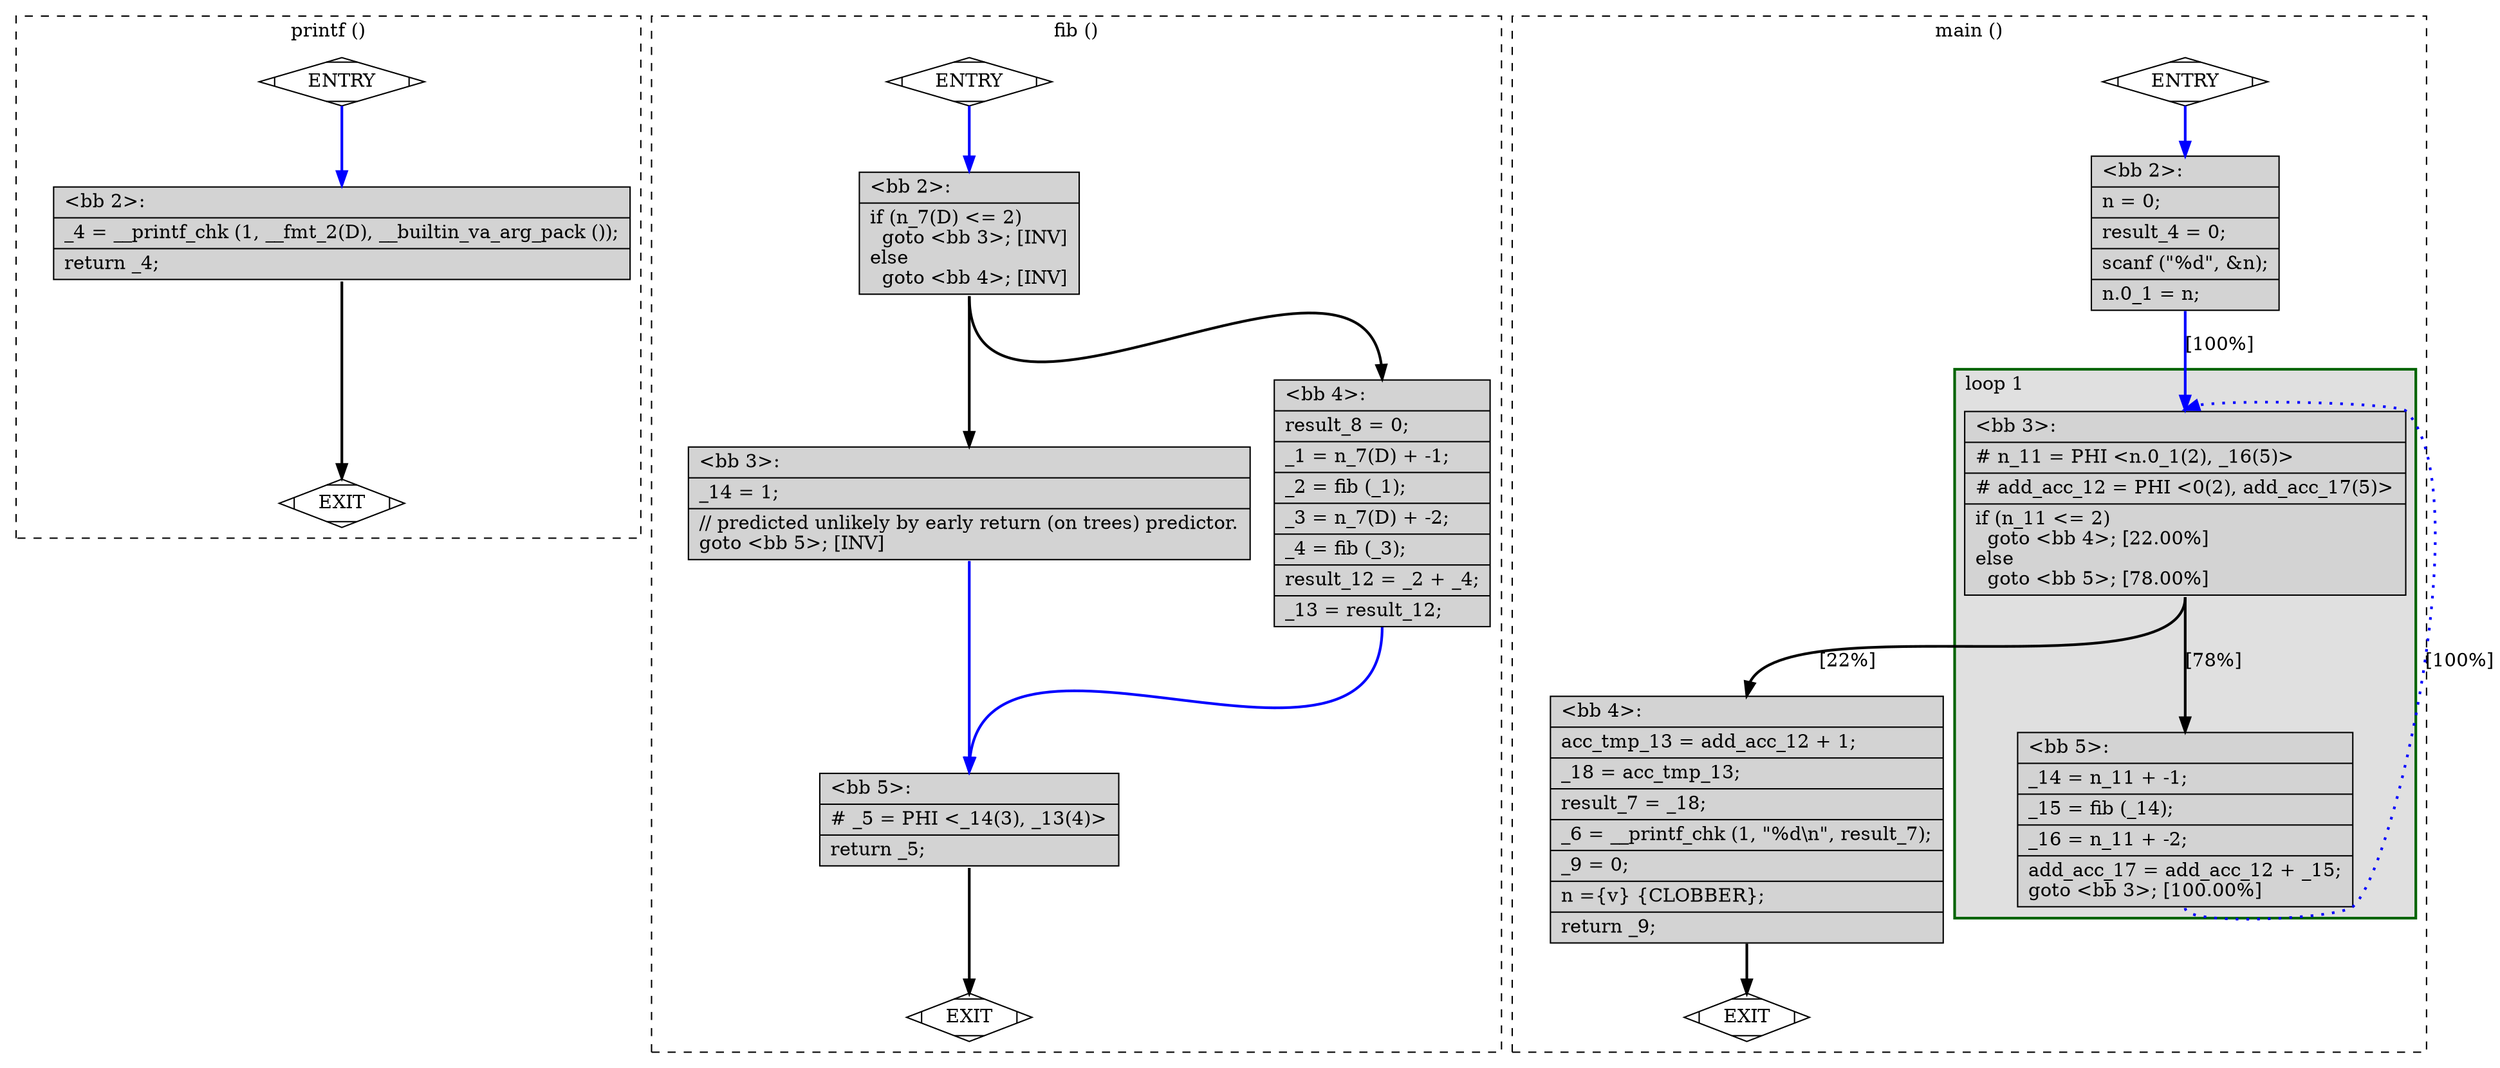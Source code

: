 digraph "a-fib_1.c.031t.objsz1" {
overlap=false;
subgraph "cluster_printf" {
	style="dashed";
	color="black";
	label="printf ()";
	fn_15_basic_block_0 [shape=Mdiamond,style=filled,fillcolor=white,label="ENTRY"];

	fn_15_basic_block_1 [shape=Mdiamond,style=filled,fillcolor=white,label="EXIT"];

	fn_15_basic_block_2 [shape=record,style=filled,fillcolor=lightgrey,label="{\<bb\ 2\>:\l\
|_4\ =\ __printf_chk\ (1,\ __fmt_2(D),\ __builtin_va_arg_pack\ ());\l\
|return\ _4;\l\
}"];

	fn_15_basic_block_0:s -> fn_15_basic_block_2:n [style="solid,bold",color=blue,weight=100,constraint=true];
	fn_15_basic_block_2:s -> fn_15_basic_block_1:n [style="solid,bold",color=black,weight=10,constraint=true];
	fn_15_basic_block_0:s -> fn_15_basic_block_1:n [style="invis",constraint=true];
}
subgraph "cluster_fib" {
	style="dashed";
	color="black";
	label="fib ()";
	fn_40_basic_block_0 [shape=Mdiamond,style=filled,fillcolor=white,label="ENTRY"];

	fn_40_basic_block_1 [shape=Mdiamond,style=filled,fillcolor=white,label="EXIT"];

	fn_40_basic_block_2 [shape=record,style=filled,fillcolor=lightgrey,label="{\<bb\ 2\>:\l\
|if\ (n_7(D)\ \<=\ 2)\l\
\ \ goto\ \<bb\ 3\>;\ [INV]\l\
else\l\
\ \ goto\ \<bb\ 4\>;\ [INV]\l\
}"];

	fn_40_basic_block_3 [shape=record,style=filled,fillcolor=lightgrey,label="{\<bb\ 3\>:\l\
|_14\ =\ 1;\l\
|//\ predicted\ unlikely\ by\ early\ return\ (on\ trees)\ predictor.\l\
goto\ \<bb\ 5\>;\ [INV]\l\
}"];

	fn_40_basic_block_4 [shape=record,style=filled,fillcolor=lightgrey,label="{\<bb\ 4\>:\l\
|result_8\ =\ 0;\l\
|_1\ =\ n_7(D)\ +\ -1;\l\
|_2\ =\ fib\ (_1);\l\
|_3\ =\ n_7(D)\ +\ -2;\l\
|_4\ =\ fib\ (_3);\l\
|result_12\ =\ _2\ +\ _4;\l\
|_13\ =\ result_12;\l\
}"];

	fn_40_basic_block_5 [shape=record,style=filled,fillcolor=lightgrey,label="{\<bb\ 5\>:\l\
|#\ _5\ =\ PHI\ \<_14(3),\ _13(4)\>\l\
|return\ _5;\l\
}"];

	fn_40_basic_block_0:s -> fn_40_basic_block_2:n [style="solid,bold",color=blue,weight=100,constraint=true];
	fn_40_basic_block_2:s -> fn_40_basic_block_3:n [style="solid,bold",color=black,weight=10,constraint=true];
	fn_40_basic_block_2:s -> fn_40_basic_block_4:n [style="solid,bold",color=black,weight=10,constraint=true];
	fn_40_basic_block_3:s -> fn_40_basic_block_5:n [style="solid,bold",color=blue,weight=100,constraint=true];
	fn_40_basic_block_4:s -> fn_40_basic_block_5:n [style="solid,bold",color=blue,weight=100,constraint=true];
	fn_40_basic_block_5:s -> fn_40_basic_block_1:n [style="solid,bold",color=black,weight=10,constraint=true];
	fn_40_basic_block_0:s -> fn_40_basic_block_1:n [style="invis",constraint=true];
}
subgraph "cluster_main" {
	style="dashed";
	color="black";
	label="main ()";
	subgraph cluster_39_1 {
	style="filled";
	color="darkgreen";
	fillcolor="grey88";
	label="loop 1";
	labeljust=l;
	penwidth=2;
	fn_39_basic_block_3 [shape=record,style=filled,fillcolor=lightgrey,label="{\<bb\ 3\>:\l\
|#\ n_11\ =\ PHI\ \<n.0_1(2),\ _16(5)\>\l\
|#\ add_acc_12\ =\ PHI\ \<0(2),\ add_acc_17(5)\>\l\
|if\ (n_11\ \<=\ 2)\l\
\ \ goto\ \<bb\ 4\>;\ [22.00%]\l\
else\l\
\ \ goto\ \<bb\ 5\>;\ [78.00%]\l\
}"];

	fn_39_basic_block_5 [shape=record,style=filled,fillcolor=lightgrey,label="{\<bb\ 5\>:\l\
|_14\ =\ n_11\ +\ -1;\l\
|_15\ =\ fib\ (_14);\l\
|_16\ =\ n_11\ +\ -2;\l\
|add_acc_17\ =\ add_acc_12\ +\ _15;\l\
goto\ \<bb\ 3\>;\ [100.00%]\l\
}"];

	}
	fn_39_basic_block_0 [shape=Mdiamond,style=filled,fillcolor=white,label="ENTRY"];

	fn_39_basic_block_1 [shape=Mdiamond,style=filled,fillcolor=white,label="EXIT"];

	fn_39_basic_block_2 [shape=record,style=filled,fillcolor=lightgrey,label="{\<bb\ 2\>:\l\
|n\ =\ 0;\l\
|result_4\ =\ 0;\l\
|scanf\ (\"%d\",\ &n);\l\
|n.0_1\ =\ n;\l\
}"];

	fn_39_basic_block_4 [shape=record,style=filled,fillcolor=lightgrey,label="{\<bb\ 4\>:\l\
|acc_tmp_13\ =\ add_acc_12\ +\ 1;\l\
|_18\ =\ acc_tmp_13;\l\
|result_7\ =\ _18;\l\
|_6\ =\ __printf_chk\ (1,\ \"%d\\n\",\ result_7);\l\
|_9\ =\ 0;\l\
|n\ =\{v\}\ \{CLOBBER\};\l\
|return\ _9;\l\
}"];

	fn_39_basic_block_0:s -> fn_39_basic_block_2:n [style="solid,bold",color=blue,weight=100,constraint=true];
	fn_39_basic_block_2:s -> fn_39_basic_block_3:n [style="solid,bold",color=blue,weight=100,constraint=true,label="[100%]"];
	fn_39_basic_block_3:s -> fn_39_basic_block_4:n [style="solid,bold",color=black,weight=10,constraint=true,label="[22%]"];
	fn_39_basic_block_3:s -> fn_39_basic_block_5:n [style="solid,bold",color=black,weight=10,constraint=true,label="[78%]"];
	fn_39_basic_block_4:s -> fn_39_basic_block_1:n [style="solid,bold",color=black,weight=10,constraint=true];
	fn_39_basic_block_5:s -> fn_39_basic_block_3:n [style="dotted,bold",color=blue,weight=10,constraint=false,label="[100%]"];
	fn_39_basic_block_0:s -> fn_39_basic_block_1:n [style="invis",constraint=true];
}
}
